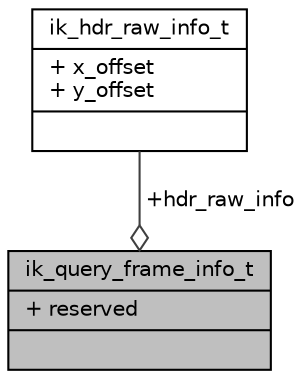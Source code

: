 digraph "ik_query_frame_info_t"
{
 // INTERACTIVE_SVG=YES
 // LATEX_PDF_SIZE
  bgcolor="transparent";
  edge [fontname="Helvetica",fontsize="10",labelfontname="Helvetica",labelfontsize="10"];
  node [fontname="Helvetica",fontsize="10",shape=record];
  Node1 [label="{ik_query_frame_info_t\n|+ reserved\l|}",height=0.2,width=0.4,color="black", fillcolor="grey75", style="filled", fontcolor="black",tooltip=" "];
  Node2 -> Node1 [color="grey25",fontsize="10",style="solid",label=" +hdr_raw_info" ,arrowhead="odiamond",fontname="Helvetica"];
  Node2 [label="{ik_hdr_raw_info_t\n|+ x_offset\l+ y_offset\l|}",height=0.2,width=0.4,color="black",URL="$d7/d02/structik__hdr__raw__info__t.html",tooltip=" "];
}
